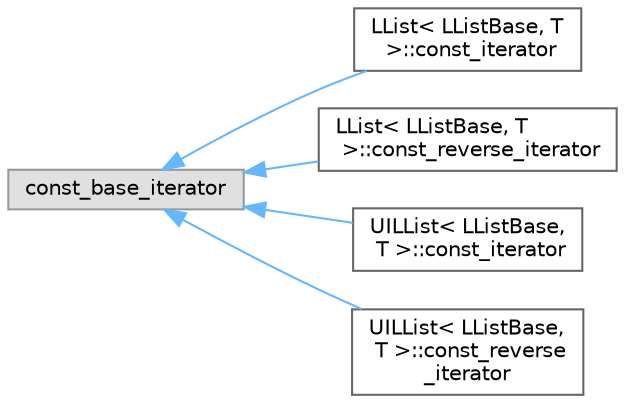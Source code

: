 digraph "Graphical Class Hierarchy"
{
 // LATEX_PDF_SIZE
  bgcolor="transparent";
  edge [fontname=Helvetica,fontsize=10,labelfontname=Helvetica,labelfontsize=10];
  node [fontname=Helvetica,fontsize=10,shape=box,height=0.2,width=0.4];
  rankdir="LR";
  Node0 [id="Node000000",label="const_base_iterator",height=0.2,width=0.4,color="grey60", fillcolor="#E0E0E0", style="filled",tooltip=" "];
  Node0 -> Node1 [id="edge4425_Node000000_Node000001",dir="back",color="steelblue1",style="solid",tooltip=" "];
  Node1 [id="Node000001",label="LList\< LListBase, T\l \>::const_iterator",height=0.2,width=0.4,color="grey40", fillcolor="white", style="filled",URL="$classFoam_1_1LList_1_1const__iterator.html",tooltip=" "];
  Node0 -> Node2 [id="edge4426_Node000000_Node000002",dir="back",color="steelblue1",style="solid",tooltip=" "];
  Node2 [id="Node000002",label="LList\< LListBase, T\l \>::const_reverse_iterator",height=0.2,width=0.4,color="grey40", fillcolor="white", style="filled",URL="$classFoam_1_1LList_1_1const__reverse__iterator.html",tooltip=" "];
  Node0 -> Node3 [id="edge4427_Node000000_Node000003",dir="back",color="steelblue1",style="solid",tooltip=" "];
  Node3 [id="Node000003",label="UILList\< LListBase,\l T \>::const_iterator",height=0.2,width=0.4,color="grey40", fillcolor="white", style="filled",URL="$classFoam_1_1UILList_1_1const__iterator.html",tooltip=" "];
  Node0 -> Node4 [id="edge4428_Node000000_Node000004",dir="back",color="steelblue1",style="solid",tooltip=" "];
  Node4 [id="Node000004",label="UILList\< LListBase,\l T \>::const_reverse\l_iterator",height=0.2,width=0.4,color="grey40", fillcolor="white", style="filled",URL="$classFoam_1_1UILList_1_1const__reverse__iterator.html",tooltip=" "];
}
